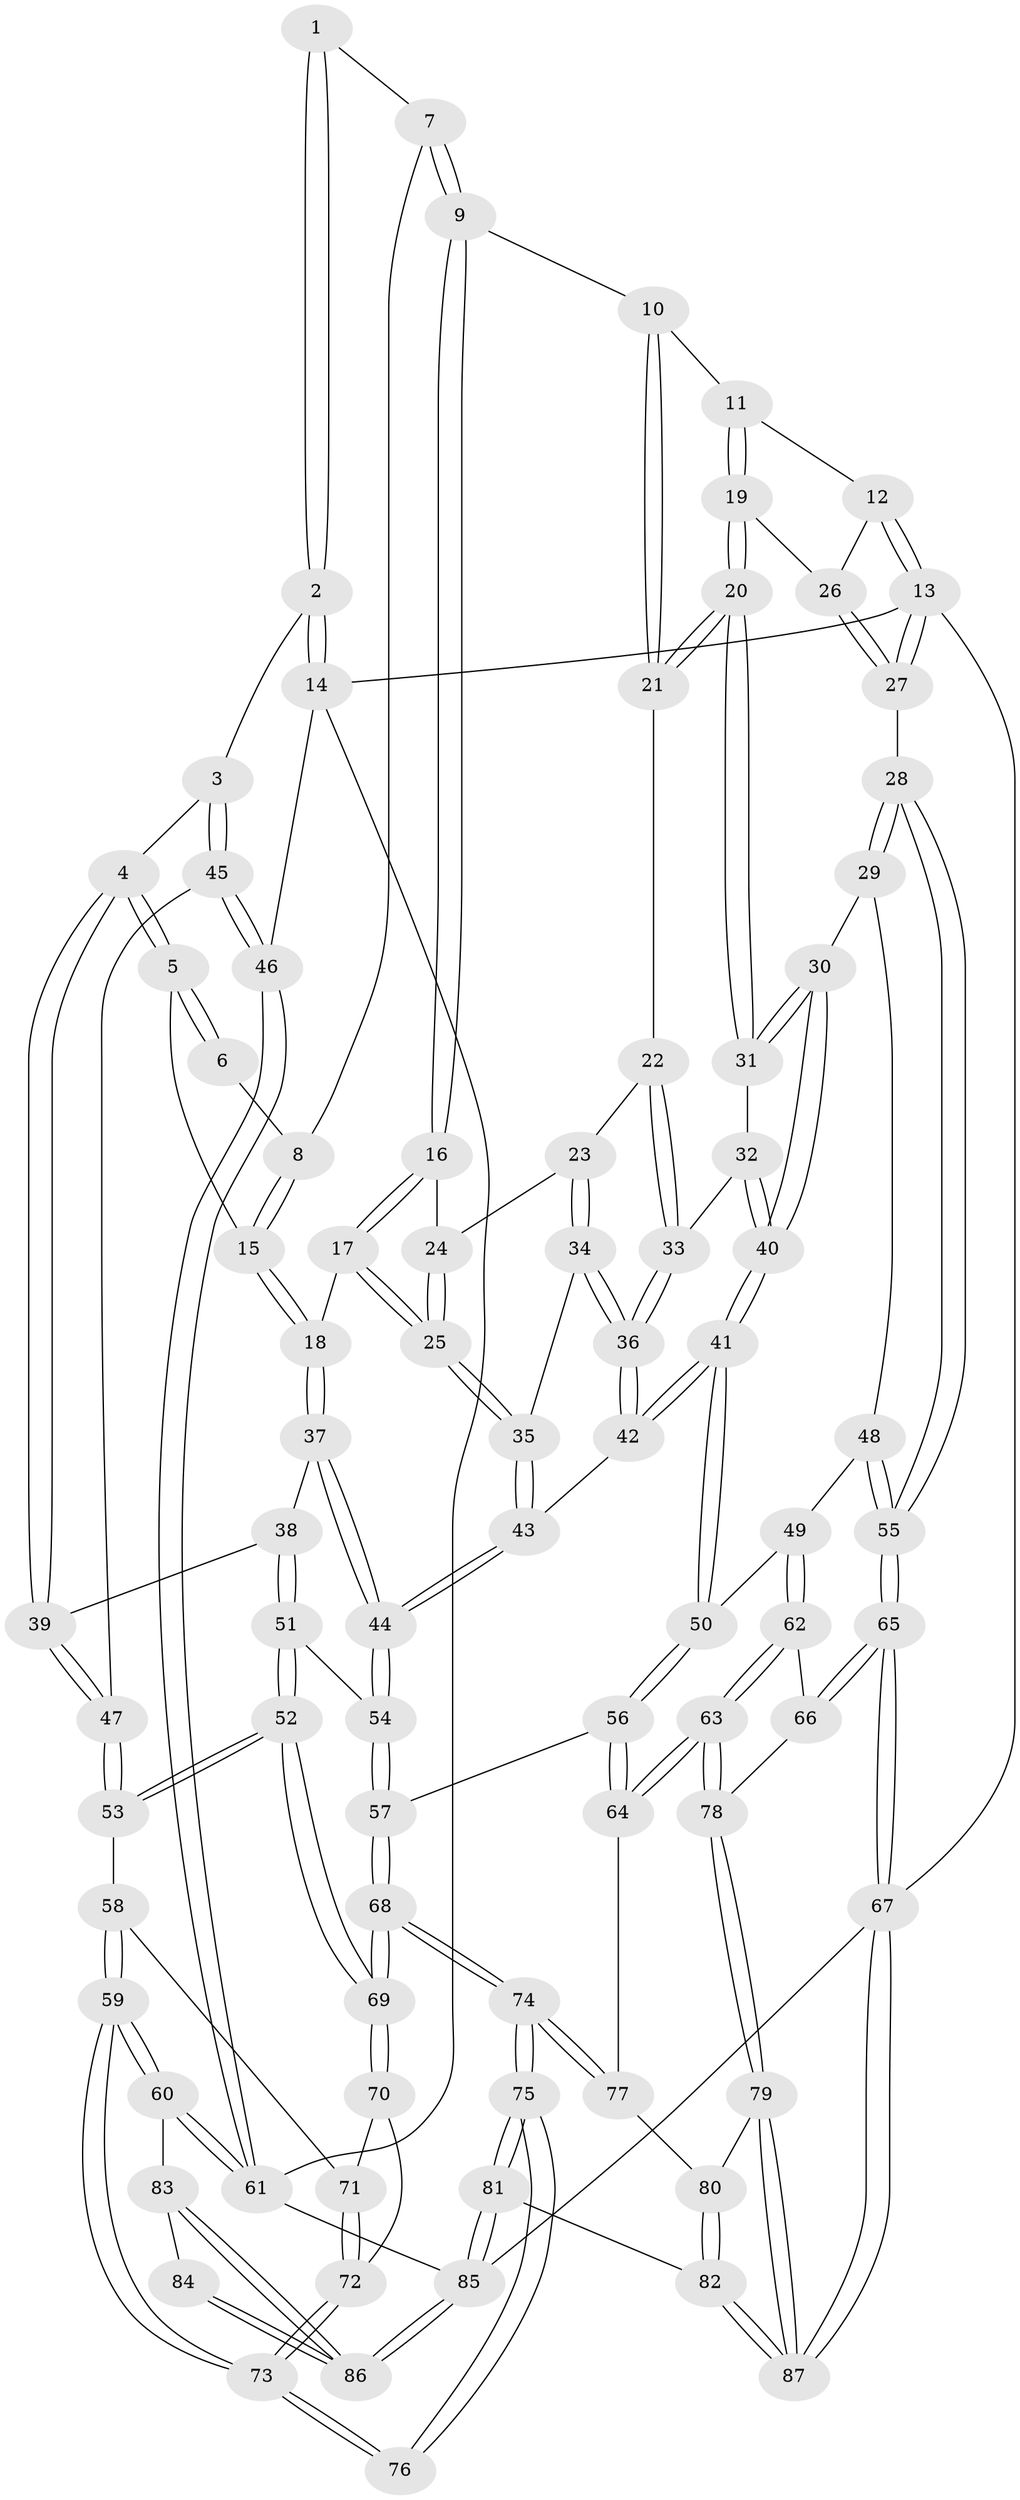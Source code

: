 // Generated by graph-tools (version 1.1) at 2025/16/03/09/25 04:16:57]
// undirected, 87 vertices, 214 edges
graph export_dot {
graph [start="1"]
  node [color=gray90,style=filled];
  1 [pos="+0.27631370210956235+0"];
  2 [pos="+0+0"];
  3 [pos="+0.17205795293954906+0.15442645871876312"];
  4 [pos="+0.1822098866651933+0.15971201262909426"];
  5 [pos="+0.2263827328968846+0.15235235166484673"];
  6 [pos="+0.25858408115226333+0.030402846546369287"];
  7 [pos="+0.36193178167186196+0"];
  8 [pos="+0.31447060965834933+0.020441880230490858"];
  9 [pos="+0.5747704634114721+0"];
  10 [pos="+0.6459961855148222+0"];
  11 [pos="+0.7754407446160727+0"];
  12 [pos="+1+0"];
  13 [pos="+1+0"];
  14 [pos="+0+0"];
  15 [pos="+0.2939364546054553+0.14406486378778366"];
  16 [pos="+0.5730534951480329+0"];
  17 [pos="+0.39033394208653494+0.16828019001048405"];
  18 [pos="+0.3820483084310672+0.1711768145542214"];
  19 [pos="+0.9198952457721309+0.10620795117629327"];
  20 [pos="+0.881977044852575+0.1655092149656434"];
  21 [pos="+0.7332676395222613+0.10987589233242122"];
  22 [pos="+0.7105804804998199+0.15699907523380477"];
  23 [pos="+0.6504937498997747+0.18125423012546774"];
  24 [pos="+0.5773019069401591+0.08318550271558231"];
  25 [pos="+0.5254782905552678+0.22849710414111174"];
  26 [pos="+0.9363435385420062+0.10490438158486073"];
  27 [pos="+1+0.11419127712026202"];
  28 [pos="+1+0.31224341151912266"];
  29 [pos="+0.9266630578177703+0.25731584117494477"];
  30 [pos="+0.9150755381848606+0.24636165419784775"];
  31 [pos="+0.8820378261726369+0.18347776749811912"];
  32 [pos="+0.7847899394542807+0.24059886816773574"];
  33 [pos="+0.7353118549240804+0.22125183584688615"];
  34 [pos="+0.6147071608832269+0.23023363563837898"];
  35 [pos="+0.5258479446277933+0.2289766709389066"];
  36 [pos="+0.6721882145559706+0.296573127501725"];
  37 [pos="+0.3697945652189176+0.25422113247297184"];
  38 [pos="+0.2901454804248843+0.3410403005901907"];
  39 [pos="+0.2099827659715097+0.3114753554399656"];
  40 [pos="+0.7803136797281184+0.3459077771784658"];
  41 [pos="+0.7546144010974558+0.40386785482365145"];
  42 [pos="+0.6808534553014116+0.34251382592066115"];
  43 [pos="+0.5114409325639261+0.3774075199528419"];
  44 [pos="+0.4804169487788524+0.4197463647699596"];
  45 [pos="+0+0.2553112233308175"];
  46 [pos="+0+0.25530304387101754"];
  47 [pos="+0.13585995313564384+0.3964276048434589"];
  48 [pos="+0.8995550132769708+0.39016803831771885"];
  49 [pos="+0.8561065589259848+0.44445458009199246"];
  50 [pos="+0.7586692757559966+0.4144831075082671"];
  51 [pos="+0.359239522084387+0.4659481924991022"];
  52 [pos="+0.30310857438651095+0.5127600020716975"];
  53 [pos="+0.14054950315831705+0.492355007415245"];
  54 [pos="+0.46932248027119533+0.4532113387378352"];
  55 [pos="+1+0.3362408594811801"];
  56 [pos="+0.6169372116151475+0.5989946847969759"];
  57 [pos="+0.5170976598646898+0.5126995166868996"];
  58 [pos="+0.1316474893771434+0.5009015696759908"];
  59 [pos="+0+0.6595264986195551"];
  60 [pos="+0+0.6613875286131519"];
  61 [pos="+0+0.6657040284714456"];
  62 [pos="+0.9340510964163601+0.5491486736083483"];
  63 [pos="+0.7061903961149849+0.691765927047744"];
  64 [pos="+0.6254190945749039+0.6350420674597443"];
  65 [pos="+1+0.6298712821820139"];
  66 [pos="+1+0.60719159663178"];
  67 [pos="+1+1"];
  68 [pos="+0.3430415777578494+0.6877895637496072"];
  69 [pos="+0.3091408889981799+0.6341723345580705"];
  70 [pos="+0.2637484573146588+0.643284121356485"];
  71 [pos="+0.17831639371065378+0.598688755757179"];
  72 [pos="+0.18553081575345806+0.6766951871115612"];
  73 [pos="+0.1626309279651146+0.7019029560051427"];
  74 [pos="+0.3775034152703153+0.7898716489308802"];
  75 [pos="+0.3635956699516868+0.8272124366647032"];
  76 [pos="+0.22942416608270716+0.7912664272405072"];
  77 [pos="+0.5950308597122027+0.6608550880184471"];
  78 [pos="+0.7574652349717328+0.7889935040997035"];
  79 [pos="+0.7718641037165369+0.8527190439658747"];
  80 [pos="+0.5698104409315476+0.8357100310983182"];
  81 [pos="+0.3975937269816195+1"];
  82 [pos="+0.41781537670844965+1"];
  83 [pos="+0.07625064183514302+0.8112938594054195"];
  84 [pos="+0.20002001491258373+0.8048423857268746"];
  85 [pos="+0.15672764533138506+1"];
  86 [pos="+0.12824298796889746+0.9189570750936427"];
  87 [pos="+0.8615655712752458+1"];
  1 -- 2;
  1 -- 2;
  1 -- 7;
  2 -- 3;
  2 -- 14;
  2 -- 14;
  3 -- 4;
  3 -- 45;
  3 -- 45;
  4 -- 5;
  4 -- 5;
  4 -- 39;
  4 -- 39;
  5 -- 6;
  5 -- 6;
  5 -- 15;
  6 -- 8;
  7 -- 8;
  7 -- 9;
  7 -- 9;
  8 -- 15;
  8 -- 15;
  9 -- 10;
  9 -- 16;
  9 -- 16;
  10 -- 11;
  10 -- 21;
  10 -- 21;
  11 -- 12;
  11 -- 19;
  11 -- 19;
  12 -- 13;
  12 -- 13;
  12 -- 26;
  13 -- 14;
  13 -- 27;
  13 -- 27;
  13 -- 67;
  14 -- 46;
  14 -- 61;
  15 -- 18;
  15 -- 18;
  16 -- 17;
  16 -- 17;
  16 -- 24;
  17 -- 18;
  17 -- 25;
  17 -- 25;
  18 -- 37;
  18 -- 37;
  19 -- 20;
  19 -- 20;
  19 -- 26;
  20 -- 21;
  20 -- 21;
  20 -- 31;
  20 -- 31;
  21 -- 22;
  22 -- 23;
  22 -- 33;
  22 -- 33;
  23 -- 24;
  23 -- 34;
  23 -- 34;
  24 -- 25;
  24 -- 25;
  25 -- 35;
  25 -- 35;
  26 -- 27;
  26 -- 27;
  27 -- 28;
  28 -- 29;
  28 -- 29;
  28 -- 55;
  28 -- 55;
  29 -- 30;
  29 -- 48;
  30 -- 31;
  30 -- 31;
  30 -- 40;
  30 -- 40;
  31 -- 32;
  32 -- 33;
  32 -- 40;
  32 -- 40;
  33 -- 36;
  33 -- 36;
  34 -- 35;
  34 -- 36;
  34 -- 36;
  35 -- 43;
  35 -- 43;
  36 -- 42;
  36 -- 42;
  37 -- 38;
  37 -- 44;
  37 -- 44;
  38 -- 39;
  38 -- 51;
  38 -- 51;
  39 -- 47;
  39 -- 47;
  40 -- 41;
  40 -- 41;
  41 -- 42;
  41 -- 42;
  41 -- 50;
  41 -- 50;
  42 -- 43;
  43 -- 44;
  43 -- 44;
  44 -- 54;
  44 -- 54;
  45 -- 46;
  45 -- 46;
  45 -- 47;
  46 -- 61;
  46 -- 61;
  47 -- 53;
  47 -- 53;
  48 -- 49;
  48 -- 55;
  48 -- 55;
  49 -- 50;
  49 -- 62;
  49 -- 62;
  50 -- 56;
  50 -- 56;
  51 -- 52;
  51 -- 52;
  51 -- 54;
  52 -- 53;
  52 -- 53;
  52 -- 69;
  52 -- 69;
  53 -- 58;
  54 -- 57;
  54 -- 57;
  55 -- 65;
  55 -- 65;
  56 -- 57;
  56 -- 64;
  56 -- 64;
  57 -- 68;
  57 -- 68;
  58 -- 59;
  58 -- 59;
  58 -- 71;
  59 -- 60;
  59 -- 60;
  59 -- 73;
  59 -- 73;
  60 -- 61;
  60 -- 61;
  60 -- 83;
  61 -- 85;
  62 -- 63;
  62 -- 63;
  62 -- 66;
  63 -- 64;
  63 -- 64;
  63 -- 78;
  63 -- 78;
  64 -- 77;
  65 -- 66;
  65 -- 66;
  65 -- 67;
  65 -- 67;
  66 -- 78;
  67 -- 87;
  67 -- 87;
  67 -- 85;
  68 -- 69;
  68 -- 69;
  68 -- 74;
  68 -- 74;
  69 -- 70;
  69 -- 70;
  70 -- 71;
  70 -- 72;
  71 -- 72;
  71 -- 72;
  72 -- 73;
  72 -- 73;
  73 -- 76;
  73 -- 76;
  74 -- 75;
  74 -- 75;
  74 -- 77;
  74 -- 77;
  75 -- 76;
  75 -- 76;
  75 -- 81;
  75 -- 81;
  77 -- 80;
  78 -- 79;
  78 -- 79;
  79 -- 80;
  79 -- 87;
  79 -- 87;
  80 -- 82;
  80 -- 82;
  81 -- 82;
  81 -- 85;
  81 -- 85;
  82 -- 87;
  82 -- 87;
  83 -- 84;
  83 -- 86;
  83 -- 86;
  84 -- 86;
  84 -- 86;
  85 -- 86;
  85 -- 86;
}
